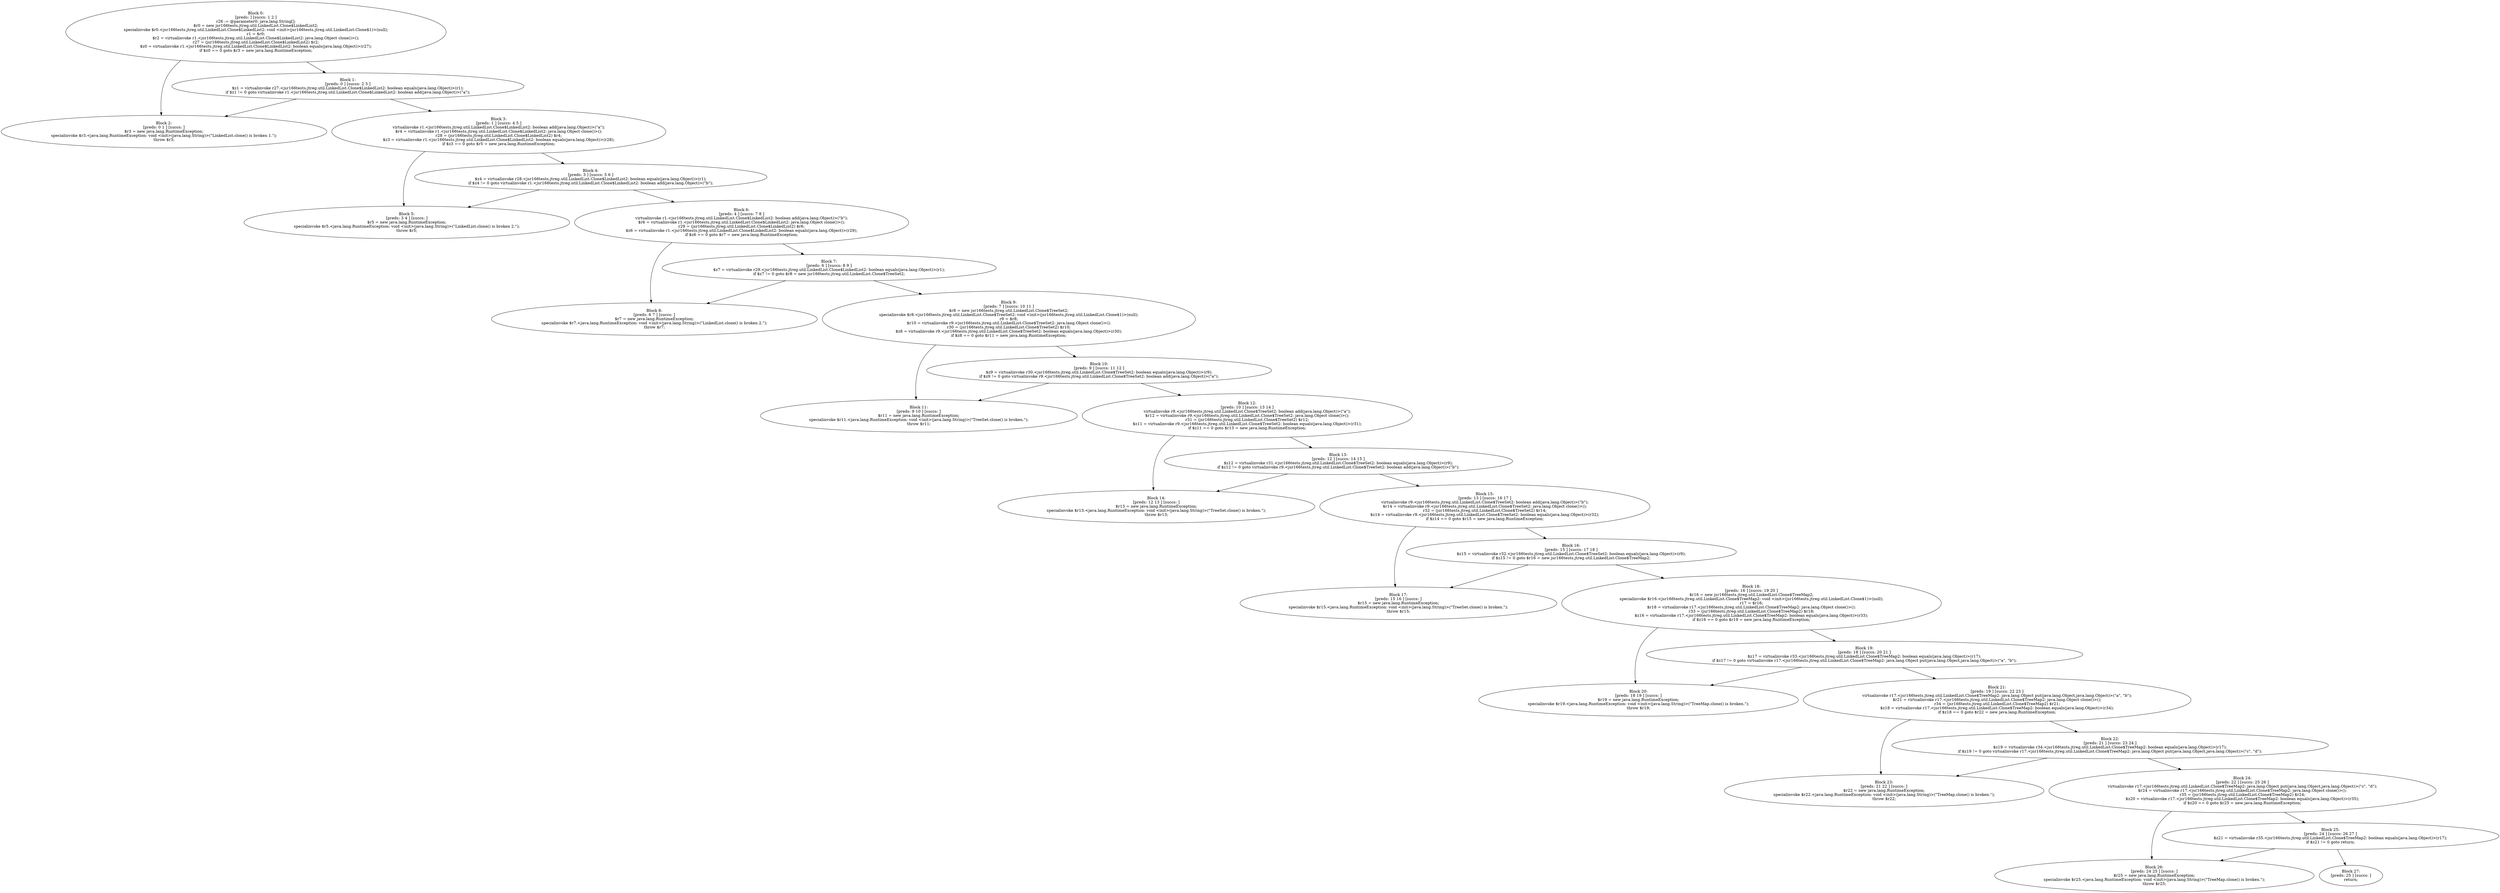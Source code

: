 digraph "unitGraph" {
    "Block 0:
[preds: ] [succs: 1 2 ]
r26 := @parameter0: java.lang.String[];
$r0 = new jsr166tests.jtreg.util.LinkedList.Clone$LinkedList2;
specialinvoke $r0.<jsr166tests.jtreg.util.LinkedList.Clone$LinkedList2: void <init>(jsr166tests.jtreg.util.LinkedList.Clone$1)>(null);
r1 = $r0;
$r2 = virtualinvoke r1.<jsr166tests.jtreg.util.LinkedList.Clone$LinkedList2: java.lang.Object clone()>();
r27 = (jsr166tests.jtreg.util.LinkedList.Clone$LinkedList2) $r2;
$z0 = virtualinvoke r1.<jsr166tests.jtreg.util.LinkedList.Clone$LinkedList2: boolean equals(java.lang.Object)>(r27);
if $z0 == 0 goto $r3 = new java.lang.RuntimeException;
"
    "Block 1:
[preds: 0 ] [succs: 2 3 ]
$z1 = virtualinvoke r27.<jsr166tests.jtreg.util.LinkedList.Clone$LinkedList2: boolean equals(java.lang.Object)>(r1);
if $z1 != 0 goto virtualinvoke r1.<jsr166tests.jtreg.util.LinkedList.Clone$LinkedList2: boolean add(java.lang.Object)>(\"a\");
"
    "Block 2:
[preds: 0 1 ] [succs: ]
$r3 = new java.lang.RuntimeException;
specialinvoke $r3.<java.lang.RuntimeException: void <init>(java.lang.String)>(\"LinkedList.clone() is broken 1.\");
throw $r3;
"
    "Block 3:
[preds: 1 ] [succs: 4 5 ]
virtualinvoke r1.<jsr166tests.jtreg.util.LinkedList.Clone$LinkedList2: boolean add(java.lang.Object)>(\"a\");
$r4 = virtualinvoke r1.<jsr166tests.jtreg.util.LinkedList.Clone$LinkedList2: java.lang.Object clone()>();
r28 = (jsr166tests.jtreg.util.LinkedList.Clone$LinkedList2) $r4;
$z3 = virtualinvoke r1.<jsr166tests.jtreg.util.LinkedList.Clone$LinkedList2: boolean equals(java.lang.Object)>(r28);
if $z3 == 0 goto $r5 = new java.lang.RuntimeException;
"
    "Block 4:
[preds: 3 ] [succs: 5 6 ]
$z4 = virtualinvoke r28.<jsr166tests.jtreg.util.LinkedList.Clone$LinkedList2: boolean equals(java.lang.Object)>(r1);
if $z4 != 0 goto virtualinvoke r1.<jsr166tests.jtreg.util.LinkedList.Clone$LinkedList2: boolean add(java.lang.Object)>(\"b\");
"
    "Block 5:
[preds: 3 4 ] [succs: ]
$r5 = new java.lang.RuntimeException;
specialinvoke $r5.<java.lang.RuntimeException: void <init>(java.lang.String)>(\"LinkedList.clone() is broken 2.\");
throw $r5;
"
    "Block 6:
[preds: 4 ] [succs: 7 8 ]
virtualinvoke r1.<jsr166tests.jtreg.util.LinkedList.Clone$LinkedList2: boolean add(java.lang.Object)>(\"b\");
$r6 = virtualinvoke r1.<jsr166tests.jtreg.util.LinkedList.Clone$LinkedList2: java.lang.Object clone()>();
r29 = (jsr166tests.jtreg.util.LinkedList.Clone$LinkedList2) $r6;
$z6 = virtualinvoke r1.<jsr166tests.jtreg.util.LinkedList.Clone$LinkedList2: boolean equals(java.lang.Object)>(r29);
if $z6 == 0 goto $r7 = new java.lang.RuntimeException;
"
    "Block 7:
[preds: 6 ] [succs: 8 9 ]
$z7 = virtualinvoke r29.<jsr166tests.jtreg.util.LinkedList.Clone$LinkedList2: boolean equals(java.lang.Object)>(r1);
if $z7 != 0 goto $r8 = new jsr166tests.jtreg.util.LinkedList.Clone$TreeSet2;
"
    "Block 8:
[preds: 6 7 ] [succs: ]
$r7 = new java.lang.RuntimeException;
specialinvoke $r7.<java.lang.RuntimeException: void <init>(java.lang.String)>(\"LinkedList.clone() is broken 2.\");
throw $r7;
"
    "Block 9:
[preds: 7 ] [succs: 10 11 ]
$r8 = new jsr166tests.jtreg.util.LinkedList.Clone$TreeSet2;
specialinvoke $r8.<jsr166tests.jtreg.util.LinkedList.Clone$TreeSet2: void <init>(jsr166tests.jtreg.util.LinkedList.Clone$1)>(null);
r9 = $r8;
$r10 = virtualinvoke r9.<jsr166tests.jtreg.util.LinkedList.Clone$TreeSet2: java.lang.Object clone()>();
r30 = (jsr166tests.jtreg.util.LinkedList.Clone$TreeSet2) $r10;
$z8 = virtualinvoke r9.<jsr166tests.jtreg.util.LinkedList.Clone$TreeSet2: boolean equals(java.lang.Object)>(r30);
if $z8 == 0 goto $r11 = new java.lang.RuntimeException;
"
    "Block 10:
[preds: 9 ] [succs: 11 12 ]
$z9 = virtualinvoke r30.<jsr166tests.jtreg.util.LinkedList.Clone$TreeSet2: boolean equals(java.lang.Object)>(r9);
if $z9 != 0 goto virtualinvoke r9.<jsr166tests.jtreg.util.LinkedList.Clone$TreeSet2: boolean add(java.lang.Object)>(\"a\");
"
    "Block 11:
[preds: 9 10 ] [succs: ]
$r11 = new java.lang.RuntimeException;
specialinvoke $r11.<java.lang.RuntimeException: void <init>(java.lang.String)>(\"TreeSet.clone() is broken.\");
throw $r11;
"
    "Block 12:
[preds: 10 ] [succs: 13 14 ]
virtualinvoke r9.<jsr166tests.jtreg.util.LinkedList.Clone$TreeSet2: boolean add(java.lang.Object)>(\"a\");
$r12 = virtualinvoke r9.<jsr166tests.jtreg.util.LinkedList.Clone$TreeSet2: java.lang.Object clone()>();
r31 = (jsr166tests.jtreg.util.LinkedList.Clone$TreeSet2) $r12;
$z11 = virtualinvoke r9.<jsr166tests.jtreg.util.LinkedList.Clone$TreeSet2: boolean equals(java.lang.Object)>(r31);
if $z11 == 0 goto $r13 = new java.lang.RuntimeException;
"
    "Block 13:
[preds: 12 ] [succs: 14 15 ]
$z12 = virtualinvoke r31.<jsr166tests.jtreg.util.LinkedList.Clone$TreeSet2: boolean equals(java.lang.Object)>(r9);
if $z12 != 0 goto virtualinvoke r9.<jsr166tests.jtreg.util.LinkedList.Clone$TreeSet2: boolean add(java.lang.Object)>(\"b\");
"
    "Block 14:
[preds: 12 13 ] [succs: ]
$r13 = new java.lang.RuntimeException;
specialinvoke $r13.<java.lang.RuntimeException: void <init>(java.lang.String)>(\"TreeSet.clone() is broken.\");
throw $r13;
"
    "Block 15:
[preds: 13 ] [succs: 16 17 ]
virtualinvoke r9.<jsr166tests.jtreg.util.LinkedList.Clone$TreeSet2: boolean add(java.lang.Object)>(\"b\");
$r14 = virtualinvoke r9.<jsr166tests.jtreg.util.LinkedList.Clone$TreeSet2: java.lang.Object clone()>();
r32 = (jsr166tests.jtreg.util.LinkedList.Clone$TreeSet2) $r14;
$z14 = virtualinvoke r9.<jsr166tests.jtreg.util.LinkedList.Clone$TreeSet2: boolean equals(java.lang.Object)>(r32);
if $z14 == 0 goto $r15 = new java.lang.RuntimeException;
"
    "Block 16:
[preds: 15 ] [succs: 17 18 ]
$z15 = virtualinvoke r32.<jsr166tests.jtreg.util.LinkedList.Clone$TreeSet2: boolean equals(java.lang.Object)>(r9);
if $z15 != 0 goto $r16 = new jsr166tests.jtreg.util.LinkedList.Clone$TreeMap2;
"
    "Block 17:
[preds: 15 16 ] [succs: ]
$r15 = new java.lang.RuntimeException;
specialinvoke $r15.<java.lang.RuntimeException: void <init>(java.lang.String)>(\"TreeSet.clone() is broken.\");
throw $r15;
"
    "Block 18:
[preds: 16 ] [succs: 19 20 ]
$r16 = new jsr166tests.jtreg.util.LinkedList.Clone$TreeMap2;
specialinvoke $r16.<jsr166tests.jtreg.util.LinkedList.Clone$TreeMap2: void <init>(jsr166tests.jtreg.util.LinkedList.Clone$1)>(null);
r17 = $r16;
$r18 = virtualinvoke r17.<jsr166tests.jtreg.util.LinkedList.Clone$TreeMap2: java.lang.Object clone()>();
r33 = (jsr166tests.jtreg.util.LinkedList.Clone$TreeMap2) $r18;
$z16 = virtualinvoke r17.<jsr166tests.jtreg.util.LinkedList.Clone$TreeMap2: boolean equals(java.lang.Object)>(r33);
if $z16 == 0 goto $r19 = new java.lang.RuntimeException;
"
    "Block 19:
[preds: 18 ] [succs: 20 21 ]
$z17 = virtualinvoke r33.<jsr166tests.jtreg.util.LinkedList.Clone$TreeMap2: boolean equals(java.lang.Object)>(r17);
if $z17 != 0 goto virtualinvoke r17.<jsr166tests.jtreg.util.LinkedList.Clone$TreeMap2: java.lang.Object put(java.lang.Object,java.lang.Object)>(\"a\", \"b\");
"
    "Block 20:
[preds: 18 19 ] [succs: ]
$r19 = new java.lang.RuntimeException;
specialinvoke $r19.<java.lang.RuntimeException: void <init>(java.lang.String)>(\"TreeMap.clone() is broken.\");
throw $r19;
"
    "Block 21:
[preds: 19 ] [succs: 22 23 ]
virtualinvoke r17.<jsr166tests.jtreg.util.LinkedList.Clone$TreeMap2: java.lang.Object put(java.lang.Object,java.lang.Object)>(\"a\", \"b\");
$r21 = virtualinvoke r17.<jsr166tests.jtreg.util.LinkedList.Clone$TreeMap2: java.lang.Object clone()>();
r34 = (jsr166tests.jtreg.util.LinkedList.Clone$TreeMap2) $r21;
$z18 = virtualinvoke r17.<jsr166tests.jtreg.util.LinkedList.Clone$TreeMap2: boolean equals(java.lang.Object)>(r34);
if $z18 == 0 goto $r22 = new java.lang.RuntimeException;
"
    "Block 22:
[preds: 21 ] [succs: 23 24 ]
$z19 = virtualinvoke r34.<jsr166tests.jtreg.util.LinkedList.Clone$TreeMap2: boolean equals(java.lang.Object)>(r17);
if $z19 != 0 goto virtualinvoke r17.<jsr166tests.jtreg.util.LinkedList.Clone$TreeMap2: java.lang.Object put(java.lang.Object,java.lang.Object)>(\"c\", \"d\");
"
    "Block 23:
[preds: 21 22 ] [succs: ]
$r22 = new java.lang.RuntimeException;
specialinvoke $r22.<java.lang.RuntimeException: void <init>(java.lang.String)>(\"TreeMap.clone() is broken.\");
throw $r22;
"
    "Block 24:
[preds: 22 ] [succs: 25 26 ]
virtualinvoke r17.<jsr166tests.jtreg.util.LinkedList.Clone$TreeMap2: java.lang.Object put(java.lang.Object,java.lang.Object)>(\"c\", \"d\");
$r24 = virtualinvoke r17.<jsr166tests.jtreg.util.LinkedList.Clone$TreeMap2: java.lang.Object clone()>();
r35 = (jsr166tests.jtreg.util.LinkedList.Clone$TreeMap2) $r24;
$z20 = virtualinvoke r17.<jsr166tests.jtreg.util.LinkedList.Clone$TreeMap2: boolean equals(java.lang.Object)>(r35);
if $z20 == 0 goto $r25 = new java.lang.RuntimeException;
"
    "Block 25:
[preds: 24 ] [succs: 26 27 ]
$z21 = virtualinvoke r35.<jsr166tests.jtreg.util.LinkedList.Clone$TreeMap2: boolean equals(java.lang.Object)>(r17);
if $z21 != 0 goto return;
"
    "Block 26:
[preds: 24 25 ] [succs: ]
$r25 = new java.lang.RuntimeException;
specialinvoke $r25.<java.lang.RuntimeException: void <init>(java.lang.String)>(\"TreeMap.clone() is broken.\");
throw $r25;
"
    "Block 27:
[preds: 25 ] [succs: ]
return;
"
    "Block 0:
[preds: ] [succs: 1 2 ]
r26 := @parameter0: java.lang.String[];
$r0 = new jsr166tests.jtreg.util.LinkedList.Clone$LinkedList2;
specialinvoke $r0.<jsr166tests.jtreg.util.LinkedList.Clone$LinkedList2: void <init>(jsr166tests.jtreg.util.LinkedList.Clone$1)>(null);
r1 = $r0;
$r2 = virtualinvoke r1.<jsr166tests.jtreg.util.LinkedList.Clone$LinkedList2: java.lang.Object clone()>();
r27 = (jsr166tests.jtreg.util.LinkedList.Clone$LinkedList2) $r2;
$z0 = virtualinvoke r1.<jsr166tests.jtreg.util.LinkedList.Clone$LinkedList2: boolean equals(java.lang.Object)>(r27);
if $z0 == 0 goto $r3 = new java.lang.RuntimeException;
"->"Block 1:
[preds: 0 ] [succs: 2 3 ]
$z1 = virtualinvoke r27.<jsr166tests.jtreg.util.LinkedList.Clone$LinkedList2: boolean equals(java.lang.Object)>(r1);
if $z1 != 0 goto virtualinvoke r1.<jsr166tests.jtreg.util.LinkedList.Clone$LinkedList2: boolean add(java.lang.Object)>(\"a\");
";
    "Block 0:
[preds: ] [succs: 1 2 ]
r26 := @parameter0: java.lang.String[];
$r0 = new jsr166tests.jtreg.util.LinkedList.Clone$LinkedList2;
specialinvoke $r0.<jsr166tests.jtreg.util.LinkedList.Clone$LinkedList2: void <init>(jsr166tests.jtreg.util.LinkedList.Clone$1)>(null);
r1 = $r0;
$r2 = virtualinvoke r1.<jsr166tests.jtreg.util.LinkedList.Clone$LinkedList2: java.lang.Object clone()>();
r27 = (jsr166tests.jtreg.util.LinkedList.Clone$LinkedList2) $r2;
$z0 = virtualinvoke r1.<jsr166tests.jtreg.util.LinkedList.Clone$LinkedList2: boolean equals(java.lang.Object)>(r27);
if $z0 == 0 goto $r3 = new java.lang.RuntimeException;
"->"Block 2:
[preds: 0 1 ] [succs: ]
$r3 = new java.lang.RuntimeException;
specialinvoke $r3.<java.lang.RuntimeException: void <init>(java.lang.String)>(\"LinkedList.clone() is broken 1.\");
throw $r3;
";
    "Block 1:
[preds: 0 ] [succs: 2 3 ]
$z1 = virtualinvoke r27.<jsr166tests.jtreg.util.LinkedList.Clone$LinkedList2: boolean equals(java.lang.Object)>(r1);
if $z1 != 0 goto virtualinvoke r1.<jsr166tests.jtreg.util.LinkedList.Clone$LinkedList2: boolean add(java.lang.Object)>(\"a\");
"->"Block 2:
[preds: 0 1 ] [succs: ]
$r3 = new java.lang.RuntimeException;
specialinvoke $r3.<java.lang.RuntimeException: void <init>(java.lang.String)>(\"LinkedList.clone() is broken 1.\");
throw $r3;
";
    "Block 1:
[preds: 0 ] [succs: 2 3 ]
$z1 = virtualinvoke r27.<jsr166tests.jtreg.util.LinkedList.Clone$LinkedList2: boolean equals(java.lang.Object)>(r1);
if $z1 != 0 goto virtualinvoke r1.<jsr166tests.jtreg.util.LinkedList.Clone$LinkedList2: boolean add(java.lang.Object)>(\"a\");
"->"Block 3:
[preds: 1 ] [succs: 4 5 ]
virtualinvoke r1.<jsr166tests.jtreg.util.LinkedList.Clone$LinkedList2: boolean add(java.lang.Object)>(\"a\");
$r4 = virtualinvoke r1.<jsr166tests.jtreg.util.LinkedList.Clone$LinkedList2: java.lang.Object clone()>();
r28 = (jsr166tests.jtreg.util.LinkedList.Clone$LinkedList2) $r4;
$z3 = virtualinvoke r1.<jsr166tests.jtreg.util.LinkedList.Clone$LinkedList2: boolean equals(java.lang.Object)>(r28);
if $z3 == 0 goto $r5 = new java.lang.RuntimeException;
";
    "Block 3:
[preds: 1 ] [succs: 4 5 ]
virtualinvoke r1.<jsr166tests.jtreg.util.LinkedList.Clone$LinkedList2: boolean add(java.lang.Object)>(\"a\");
$r4 = virtualinvoke r1.<jsr166tests.jtreg.util.LinkedList.Clone$LinkedList2: java.lang.Object clone()>();
r28 = (jsr166tests.jtreg.util.LinkedList.Clone$LinkedList2) $r4;
$z3 = virtualinvoke r1.<jsr166tests.jtreg.util.LinkedList.Clone$LinkedList2: boolean equals(java.lang.Object)>(r28);
if $z3 == 0 goto $r5 = new java.lang.RuntimeException;
"->"Block 4:
[preds: 3 ] [succs: 5 6 ]
$z4 = virtualinvoke r28.<jsr166tests.jtreg.util.LinkedList.Clone$LinkedList2: boolean equals(java.lang.Object)>(r1);
if $z4 != 0 goto virtualinvoke r1.<jsr166tests.jtreg.util.LinkedList.Clone$LinkedList2: boolean add(java.lang.Object)>(\"b\");
";
    "Block 3:
[preds: 1 ] [succs: 4 5 ]
virtualinvoke r1.<jsr166tests.jtreg.util.LinkedList.Clone$LinkedList2: boolean add(java.lang.Object)>(\"a\");
$r4 = virtualinvoke r1.<jsr166tests.jtreg.util.LinkedList.Clone$LinkedList2: java.lang.Object clone()>();
r28 = (jsr166tests.jtreg.util.LinkedList.Clone$LinkedList2) $r4;
$z3 = virtualinvoke r1.<jsr166tests.jtreg.util.LinkedList.Clone$LinkedList2: boolean equals(java.lang.Object)>(r28);
if $z3 == 0 goto $r5 = new java.lang.RuntimeException;
"->"Block 5:
[preds: 3 4 ] [succs: ]
$r5 = new java.lang.RuntimeException;
specialinvoke $r5.<java.lang.RuntimeException: void <init>(java.lang.String)>(\"LinkedList.clone() is broken 2.\");
throw $r5;
";
    "Block 4:
[preds: 3 ] [succs: 5 6 ]
$z4 = virtualinvoke r28.<jsr166tests.jtreg.util.LinkedList.Clone$LinkedList2: boolean equals(java.lang.Object)>(r1);
if $z4 != 0 goto virtualinvoke r1.<jsr166tests.jtreg.util.LinkedList.Clone$LinkedList2: boolean add(java.lang.Object)>(\"b\");
"->"Block 5:
[preds: 3 4 ] [succs: ]
$r5 = new java.lang.RuntimeException;
specialinvoke $r5.<java.lang.RuntimeException: void <init>(java.lang.String)>(\"LinkedList.clone() is broken 2.\");
throw $r5;
";
    "Block 4:
[preds: 3 ] [succs: 5 6 ]
$z4 = virtualinvoke r28.<jsr166tests.jtreg.util.LinkedList.Clone$LinkedList2: boolean equals(java.lang.Object)>(r1);
if $z4 != 0 goto virtualinvoke r1.<jsr166tests.jtreg.util.LinkedList.Clone$LinkedList2: boolean add(java.lang.Object)>(\"b\");
"->"Block 6:
[preds: 4 ] [succs: 7 8 ]
virtualinvoke r1.<jsr166tests.jtreg.util.LinkedList.Clone$LinkedList2: boolean add(java.lang.Object)>(\"b\");
$r6 = virtualinvoke r1.<jsr166tests.jtreg.util.LinkedList.Clone$LinkedList2: java.lang.Object clone()>();
r29 = (jsr166tests.jtreg.util.LinkedList.Clone$LinkedList2) $r6;
$z6 = virtualinvoke r1.<jsr166tests.jtreg.util.LinkedList.Clone$LinkedList2: boolean equals(java.lang.Object)>(r29);
if $z6 == 0 goto $r7 = new java.lang.RuntimeException;
";
    "Block 6:
[preds: 4 ] [succs: 7 8 ]
virtualinvoke r1.<jsr166tests.jtreg.util.LinkedList.Clone$LinkedList2: boolean add(java.lang.Object)>(\"b\");
$r6 = virtualinvoke r1.<jsr166tests.jtreg.util.LinkedList.Clone$LinkedList2: java.lang.Object clone()>();
r29 = (jsr166tests.jtreg.util.LinkedList.Clone$LinkedList2) $r6;
$z6 = virtualinvoke r1.<jsr166tests.jtreg.util.LinkedList.Clone$LinkedList2: boolean equals(java.lang.Object)>(r29);
if $z6 == 0 goto $r7 = new java.lang.RuntimeException;
"->"Block 7:
[preds: 6 ] [succs: 8 9 ]
$z7 = virtualinvoke r29.<jsr166tests.jtreg.util.LinkedList.Clone$LinkedList2: boolean equals(java.lang.Object)>(r1);
if $z7 != 0 goto $r8 = new jsr166tests.jtreg.util.LinkedList.Clone$TreeSet2;
";
    "Block 6:
[preds: 4 ] [succs: 7 8 ]
virtualinvoke r1.<jsr166tests.jtreg.util.LinkedList.Clone$LinkedList2: boolean add(java.lang.Object)>(\"b\");
$r6 = virtualinvoke r1.<jsr166tests.jtreg.util.LinkedList.Clone$LinkedList2: java.lang.Object clone()>();
r29 = (jsr166tests.jtreg.util.LinkedList.Clone$LinkedList2) $r6;
$z6 = virtualinvoke r1.<jsr166tests.jtreg.util.LinkedList.Clone$LinkedList2: boolean equals(java.lang.Object)>(r29);
if $z6 == 0 goto $r7 = new java.lang.RuntimeException;
"->"Block 8:
[preds: 6 7 ] [succs: ]
$r7 = new java.lang.RuntimeException;
specialinvoke $r7.<java.lang.RuntimeException: void <init>(java.lang.String)>(\"LinkedList.clone() is broken 2.\");
throw $r7;
";
    "Block 7:
[preds: 6 ] [succs: 8 9 ]
$z7 = virtualinvoke r29.<jsr166tests.jtreg.util.LinkedList.Clone$LinkedList2: boolean equals(java.lang.Object)>(r1);
if $z7 != 0 goto $r8 = new jsr166tests.jtreg.util.LinkedList.Clone$TreeSet2;
"->"Block 8:
[preds: 6 7 ] [succs: ]
$r7 = new java.lang.RuntimeException;
specialinvoke $r7.<java.lang.RuntimeException: void <init>(java.lang.String)>(\"LinkedList.clone() is broken 2.\");
throw $r7;
";
    "Block 7:
[preds: 6 ] [succs: 8 9 ]
$z7 = virtualinvoke r29.<jsr166tests.jtreg.util.LinkedList.Clone$LinkedList2: boolean equals(java.lang.Object)>(r1);
if $z7 != 0 goto $r8 = new jsr166tests.jtreg.util.LinkedList.Clone$TreeSet2;
"->"Block 9:
[preds: 7 ] [succs: 10 11 ]
$r8 = new jsr166tests.jtreg.util.LinkedList.Clone$TreeSet2;
specialinvoke $r8.<jsr166tests.jtreg.util.LinkedList.Clone$TreeSet2: void <init>(jsr166tests.jtreg.util.LinkedList.Clone$1)>(null);
r9 = $r8;
$r10 = virtualinvoke r9.<jsr166tests.jtreg.util.LinkedList.Clone$TreeSet2: java.lang.Object clone()>();
r30 = (jsr166tests.jtreg.util.LinkedList.Clone$TreeSet2) $r10;
$z8 = virtualinvoke r9.<jsr166tests.jtreg.util.LinkedList.Clone$TreeSet2: boolean equals(java.lang.Object)>(r30);
if $z8 == 0 goto $r11 = new java.lang.RuntimeException;
";
    "Block 9:
[preds: 7 ] [succs: 10 11 ]
$r8 = new jsr166tests.jtreg.util.LinkedList.Clone$TreeSet2;
specialinvoke $r8.<jsr166tests.jtreg.util.LinkedList.Clone$TreeSet2: void <init>(jsr166tests.jtreg.util.LinkedList.Clone$1)>(null);
r9 = $r8;
$r10 = virtualinvoke r9.<jsr166tests.jtreg.util.LinkedList.Clone$TreeSet2: java.lang.Object clone()>();
r30 = (jsr166tests.jtreg.util.LinkedList.Clone$TreeSet2) $r10;
$z8 = virtualinvoke r9.<jsr166tests.jtreg.util.LinkedList.Clone$TreeSet2: boolean equals(java.lang.Object)>(r30);
if $z8 == 0 goto $r11 = new java.lang.RuntimeException;
"->"Block 10:
[preds: 9 ] [succs: 11 12 ]
$z9 = virtualinvoke r30.<jsr166tests.jtreg.util.LinkedList.Clone$TreeSet2: boolean equals(java.lang.Object)>(r9);
if $z9 != 0 goto virtualinvoke r9.<jsr166tests.jtreg.util.LinkedList.Clone$TreeSet2: boolean add(java.lang.Object)>(\"a\");
";
    "Block 9:
[preds: 7 ] [succs: 10 11 ]
$r8 = new jsr166tests.jtreg.util.LinkedList.Clone$TreeSet2;
specialinvoke $r8.<jsr166tests.jtreg.util.LinkedList.Clone$TreeSet2: void <init>(jsr166tests.jtreg.util.LinkedList.Clone$1)>(null);
r9 = $r8;
$r10 = virtualinvoke r9.<jsr166tests.jtreg.util.LinkedList.Clone$TreeSet2: java.lang.Object clone()>();
r30 = (jsr166tests.jtreg.util.LinkedList.Clone$TreeSet2) $r10;
$z8 = virtualinvoke r9.<jsr166tests.jtreg.util.LinkedList.Clone$TreeSet2: boolean equals(java.lang.Object)>(r30);
if $z8 == 0 goto $r11 = new java.lang.RuntimeException;
"->"Block 11:
[preds: 9 10 ] [succs: ]
$r11 = new java.lang.RuntimeException;
specialinvoke $r11.<java.lang.RuntimeException: void <init>(java.lang.String)>(\"TreeSet.clone() is broken.\");
throw $r11;
";
    "Block 10:
[preds: 9 ] [succs: 11 12 ]
$z9 = virtualinvoke r30.<jsr166tests.jtreg.util.LinkedList.Clone$TreeSet2: boolean equals(java.lang.Object)>(r9);
if $z9 != 0 goto virtualinvoke r9.<jsr166tests.jtreg.util.LinkedList.Clone$TreeSet2: boolean add(java.lang.Object)>(\"a\");
"->"Block 11:
[preds: 9 10 ] [succs: ]
$r11 = new java.lang.RuntimeException;
specialinvoke $r11.<java.lang.RuntimeException: void <init>(java.lang.String)>(\"TreeSet.clone() is broken.\");
throw $r11;
";
    "Block 10:
[preds: 9 ] [succs: 11 12 ]
$z9 = virtualinvoke r30.<jsr166tests.jtreg.util.LinkedList.Clone$TreeSet2: boolean equals(java.lang.Object)>(r9);
if $z9 != 0 goto virtualinvoke r9.<jsr166tests.jtreg.util.LinkedList.Clone$TreeSet2: boolean add(java.lang.Object)>(\"a\");
"->"Block 12:
[preds: 10 ] [succs: 13 14 ]
virtualinvoke r9.<jsr166tests.jtreg.util.LinkedList.Clone$TreeSet2: boolean add(java.lang.Object)>(\"a\");
$r12 = virtualinvoke r9.<jsr166tests.jtreg.util.LinkedList.Clone$TreeSet2: java.lang.Object clone()>();
r31 = (jsr166tests.jtreg.util.LinkedList.Clone$TreeSet2) $r12;
$z11 = virtualinvoke r9.<jsr166tests.jtreg.util.LinkedList.Clone$TreeSet2: boolean equals(java.lang.Object)>(r31);
if $z11 == 0 goto $r13 = new java.lang.RuntimeException;
";
    "Block 12:
[preds: 10 ] [succs: 13 14 ]
virtualinvoke r9.<jsr166tests.jtreg.util.LinkedList.Clone$TreeSet2: boolean add(java.lang.Object)>(\"a\");
$r12 = virtualinvoke r9.<jsr166tests.jtreg.util.LinkedList.Clone$TreeSet2: java.lang.Object clone()>();
r31 = (jsr166tests.jtreg.util.LinkedList.Clone$TreeSet2) $r12;
$z11 = virtualinvoke r9.<jsr166tests.jtreg.util.LinkedList.Clone$TreeSet2: boolean equals(java.lang.Object)>(r31);
if $z11 == 0 goto $r13 = new java.lang.RuntimeException;
"->"Block 13:
[preds: 12 ] [succs: 14 15 ]
$z12 = virtualinvoke r31.<jsr166tests.jtreg.util.LinkedList.Clone$TreeSet2: boolean equals(java.lang.Object)>(r9);
if $z12 != 0 goto virtualinvoke r9.<jsr166tests.jtreg.util.LinkedList.Clone$TreeSet2: boolean add(java.lang.Object)>(\"b\");
";
    "Block 12:
[preds: 10 ] [succs: 13 14 ]
virtualinvoke r9.<jsr166tests.jtreg.util.LinkedList.Clone$TreeSet2: boolean add(java.lang.Object)>(\"a\");
$r12 = virtualinvoke r9.<jsr166tests.jtreg.util.LinkedList.Clone$TreeSet2: java.lang.Object clone()>();
r31 = (jsr166tests.jtreg.util.LinkedList.Clone$TreeSet2) $r12;
$z11 = virtualinvoke r9.<jsr166tests.jtreg.util.LinkedList.Clone$TreeSet2: boolean equals(java.lang.Object)>(r31);
if $z11 == 0 goto $r13 = new java.lang.RuntimeException;
"->"Block 14:
[preds: 12 13 ] [succs: ]
$r13 = new java.lang.RuntimeException;
specialinvoke $r13.<java.lang.RuntimeException: void <init>(java.lang.String)>(\"TreeSet.clone() is broken.\");
throw $r13;
";
    "Block 13:
[preds: 12 ] [succs: 14 15 ]
$z12 = virtualinvoke r31.<jsr166tests.jtreg.util.LinkedList.Clone$TreeSet2: boolean equals(java.lang.Object)>(r9);
if $z12 != 0 goto virtualinvoke r9.<jsr166tests.jtreg.util.LinkedList.Clone$TreeSet2: boolean add(java.lang.Object)>(\"b\");
"->"Block 14:
[preds: 12 13 ] [succs: ]
$r13 = new java.lang.RuntimeException;
specialinvoke $r13.<java.lang.RuntimeException: void <init>(java.lang.String)>(\"TreeSet.clone() is broken.\");
throw $r13;
";
    "Block 13:
[preds: 12 ] [succs: 14 15 ]
$z12 = virtualinvoke r31.<jsr166tests.jtreg.util.LinkedList.Clone$TreeSet2: boolean equals(java.lang.Object)>(r9);
if $z12 != 0 goto virtualinvoke r9.<jsr166tests.jtreg.util.LinkedList.Clone$TreeSet2: boolean add(java.lang.Object)>(\"b\");
"->"Block 15:
[preds: 13 ] [succs: 16 17 ]
virtualinvoke r9.<jsr166tests.jtreg.util.LinkedList.Clone$TreeSet2: boolean add(java.lang.Object)>(\"b\");
$r14 = virtualinvoke r9.<jsr166tests.jtreg.util.LinkedList.Clone$TreeSet2: java.lang.Object clone()>();
r32 = (jsr166tests.jtreg.util.LinkedList.Clone$TreeSet2) $r14;
$z14 = virtualinvoke r9.<jsr166tests.jtreg.util.LinkedList.Clone$TreeSet2: boolean equals(java.lang.Object)>(r32);
if $z14 == 0 goto $r15 = new java.lang.RuntimeException;
";
    "Block 15:
[preds: 13 ] [succs: 16 17 ]
virtualinvoke r9.<jsr166tests.jtreg.util.LinkedList.Clone$TreeSet2: boolean add(java.lang.Object)>(\"b\");
$r14 = virtualinvoke r9.<jsr166tests.jtreg.util.LinkedList.Clone$TreeSet2: java.lang.Object clone()>();
r32 = (jsr166tests.jtreg.util.LinkedList.Clone$TreeSet2) $r14;
$z14 = virtualinvoke r9.<jsr166tests.jtreg.util.LinkedList.Clone$TreeSet2: boolean equals(java.lang.Object)>(r32);
if $z14 == 0 goto $r15 = new java.lang.RuntimeException;
"->"Block 16:
[preds: 15 ] [succs: 17 18 ]
$z15 = virtualinvoke r32.<jsr166tests.jtreg.util.LinkedList.Clone$TreeSet2: boolean equals(java.lang.Object)>(r9);
if $z15 != 0 goto $r16 = new jsr166tests.jtreg.util.LinkedList.Clone$TreeMap2;
";
    "Block 15:
[preds: 13 ] [succs: 16 17 ]
virtualinvoke r9.<jsr166tests.jtreg.util.LinkedList.Clone$TreeSet2: boolean add(java.lang.Object)>(\"b\");
$r14 = virtualinvoke r9.<jsr166tests.jtreg.util.LinkedList.Clone$TreeSet2: java.lang.Object clone()>();
r32 = (jsr166tests.jtreg.util.LinkedList.Clone$TreeSet2) $r14;
$z14 = virtualinvoke r9.<jsr166tests.jtreg.util.LinkedList.Clone$TreeSet2: boolean equals(java.lang.Object)>(r32);
if $z14 == 0 goto $r15 = new java.lang.RuntimeException;
"->"Block 17:
[preds: 15 16 ] [succs: ]
$r15 = new java.lang.RuntimeException;
specialinvoke $r15.<java.lang.RuntimeException: void <init>(java.lang.String)>(\"TreeSet.clone() is broken.\");
throw $r15;
";
    "Block 16:
[preds: 15 ] [succs: 17 18 ]
$z15 = virtualinvoke r32.<jsr166tests.jtreg.util.LinkedList.Clone$TreeSet2: boolean equals(java.lang.Object)>(r9);
if $z15 != 0 goto $r16 = new jsr166tests.jtreg.util.LinkedList.Clone$TreeMap2;
"->"Block 17:
[preds: 15 16 ] [succs: ]
$r15 = new java.lang.RuntimeException;
specialinvoke $r15.<java.lang.RuntimeException: void <init>(java.lang.String)>(\"TreeSet.clone() is broken.\");
throw $r15;
";
    "Block 16:
[preds: 15 ] [succs: 17 18 ]
$z15 = virtualinvoke r32.<jsr166tests.jtreg.util.LinkedList.Clone$TreeSet2: boolean equals(java.lang.Object)>(r9);
if $z15 != 0 goto $r16 = new jsr166tests.jtreg.util.LinkedList.Clone$TreeMap2;
"->"Block 18:
[preds: 16 ] [succs: 19 20 ]
$r16 = new jsr166tests.jtreg.util.LinkedList.Clone$TreeMap2;
specialinvoke $r16.<jsr166tests.jtreg.util.LinkedList.Clone$TreeMap2: void <init>(jsr166tests.jtreg.util.LinkedList.Clone$1)>(null);
r17 = $r16;
$r18 = virtualinvoke r17.<jsr166tests.jtreg.util.LinkedList.Clone$TreeMap2: java.lang.Object clone()>();
r33 = (jsr166tests.jtreg.util.LinkedList.Clone$TreeMap2) $r18;
$z16 = virtualinvoke r17.<jsr166tests.jtreg.util.LinkedList.Clone$TreeMap2: boolean equals(java.lang.Object)>(r33);
if $z16 == 0 goto $r19 = new java.lang.RuntimeException;
";
    "Block 18:
[preds: 16 ] [succs: 19 20 ]
$r16 = new jsr166tests.jtreg.util.LinkedList.Clone$TreeMap2;
specialinvoke $r16.<jsr166tests.jtreg.util.LinkedList.Clone$TreeMap2: void <init>(jsr166tests.jtreg.util.LinkedList.Clone$1)>(null);
r17 = $r16;
$r18 = virtualinvoke r17.<jsr166tests.jtreg.util.LinkedList.Clone$TreeMap2: java.lang.Object clone()>();
r33 = (jsr166tests.jtreg.util.LinkedList.Clone$TreeMap2) $r18;
$z16 = virtualinvoke r17.<jsr166tests.jtreg.util.LinkedList.Clone$TreeMap2: boolean equals(java.lang.Object)>(r33);
if $z16 == 0 goto $r19 = new java.lang.RuntimeException;
"->"Block 19:
[preds: 18 ] [succs: 20 21 ]
$z17 = virtualinvoke r33.<jsr166tests.jtreg.util.LinkedList.Clone$TreeMap2: boolean equals(java.lang.Object)>(r17);
if $z17 != 0 goto virtualinvoke r17.<jsr166tests.jtreg.util.LinkedList.Clone$TreeMap2: java.lang.Object put(java.lang.Object,java.lang.Object)>(\"a\", \"b\");
";
    "Block 18:
[preds: 16 ] [succs: 19 20 ]
$r16 = new jsr166tests.jtreg.util.LinkedList.Clone$TreeMap2;
specialinvoke $r16.<jsr166tests.jtreg.util.LinkedList.Clone$TreeMap2: void <init>(jsr166tests.jtreg.util.LinkedList.Clone$1)>(null);
r17 = $r16;
$r18 = virtualinvoke r17.<jsr166tests.jtreg.util.LinkedList.Clone$TreeMap2: java.lang.Object clone()>();
r33 = (jsr166tests.jtreg.util.LinkedList.Clone$TreeMap2) $r18;
$z16 = virtualinvoke r17.<jsr166tests.jtreg.util.LinkedList.Clone$TreeMap2: boolean equals(java.lang.Object)>(r33);
if $z16 == 0 goto $r19 = new java.lang.RuntimeException;
"->"Block 20:
[preds: 18 19 ] [succs: ]
$r19 = new java.lang.RuntimeException;
specialinvoke $r19.<java.lang.RuntimeException: void <init>(java.lang.String)>(\"TreeMap.clone() is broken.\");
throw $r19;
";
    "Block 19:
[preds: 18 ] [succs: 20 21 ]
$z17 = virtualinvoke r33.<jsr166tests.jtreg.util.LinkedList.Clone$TreeMap2: boolean equals(java.lang.Object)>(r17);
if $z17 != 0 goto virtualinvoke r17.<jsr166tests.jtreg.util.LinkedList.Clone$TreeMap2: java.lang.Object put(java.lang.Object,java.lang.Object)>(\"a\", \"b\");
"->"Block 20:
[preds: 18 19 ] [succs: ]
$r19 = new java.lang.RuntimeException;
specialinvoke $r19.<java.lang.RuntimeException: void <init>(java.lang.String)>(\"TreeMap.clone() is broken.\");
throw $r19;
";
    "Block 19:
[preds: 18 ] [succs: 20 21 ]
$z17 = virtualinvoke r33.<jsr166tests.jtreg.util.LinkedList.Clone$TreeMap2: boolean equals(java.lang.Object)>(r17);
if $z17 != 0 goto virtualinvoke r17.<jsr166tests.jtreg.util.LinkedList.Clone$TreeMap2: java.lang.Object put(java.lang.Object,java.lang.Object)>(\"a\", \"b\");
"->"Block 21:
[preds: 19 ] [succs: 22 23 ]
virtualinvoke r17.<jsr166tests.jtreg.util.LinkedList.Clone$TreeMap2: java.lang.Object put(java.lang.Object,java.lang.Object)>(\"a\", \"b\");
$r21 = virtualinvoke r17.<jsr166tests.jtreg.util.LinkedList.Clone$TreeMap2: java.lang.Object clone()>();
r34 = (jsr166tests.jtreg.util.LinkedList.Clone$TreeMap2) $r21;
$z18 = virtualinvoke r17.<jsr166tests.jtreg.util.LinkedList.Clone$TreeMap2: boolean equals(java.lang.Object)>(r34);
if $z18 == 0 goto $r22 = new java.lang.RuntimeException;
";
    "Block 21:
[preds: 19 ] [succs: 22 23 ]
virtualinvoke r17.<jsr166tests.jtreg.util.LinkedList.Clone$TreeMap2: java.lang.Object put(java.lang.Object,java.lang.Object)>(\"a\", \"b\");
$r21 = virtualinvoke r17.<jsr166tests.jtreg.util.LinkedList.Clone$TreeMap2: java.lang.Object clone()>();
r34 = (jsr166tests.jtreg.util.LinkedList.Clone$TreeMap2) $r21;
$z18 = virtualinvoke r17.<jsr166tests.jtreg.util.LinkedList.Clone$TreeMap2: boolean equals(java.lang.Object)>(r34);
if $z18 == 0 goto $r22 = new java.lang.RuntimeException;
"->"Block 22:
[preds: 21 ] [succs: 23 24 ]
$z19 = virtualinvoke r34.<jsr166tests.jtreg.util.LinkedList.Clone$TreeMap2: boolean equals(java.lang.Object)>(r17);
if $z19 != 0 goto virtualinvoke r17.<jsr166tests.jtreg.util.LinkedList.Clone$TreeMap2: java.lang.Object put(java.lang.Object,java.lang.Object)>(\"c\", \"d\");
";
    "Block 21:
[preds: 19 ] [succs: 22 23 ]
virtualinvoke r17.<jsr166tests.jtreg.util.LinkedList.Clone$TreeMap2: java.lang.Object put(java.lang.Object,java.lang.Object)>(\"a\", \"b\");
$r21 = virtualinvoke r17.<jsr166tests.jtreg.util.LinkedList.Clone$TreeMap2: java.lang.Object clone()>();
r34 = (jsr166tests.jtreg.util.LinkedList.Clone$TreeMap2) $r21;
$z18 = virtualinvoke r17.<jsr166tests.jtreg.util.LinkedList.Clone$TreeMap2: boolean equals(java.lang.Object)>(r34);
if $z18 == 0 goto $r22 = new java.lang.RuntimeException;
"->"Block 23:
[preds: 21 22 ] [succs: ]
$r22 = new java.lang.RuntimeException;
specialinvoke $r22.<java.lang.RuntimeException: void <init>(java.lang.String)>(\"TreeMap.clone() is broken.\");
throw $r22;
";
    "Block 22:
[preds: 21 ] [succs: 23 24 ]
$z19 = virtualinvoke r34.<jsr166tests.jtreg.util.LinkedList.Clone$TreeMap2: boolean equals(java.lang.Object)>(r17);
if $z19 != 0 goto virtualinvoke r17.<jsr166tests.jtreg.util.LinkedList.Clone$TreeMap2: java.lang.Object put(java.lang.Object,java.lang.Object)>(\"c\", \"d\");
"->"Block 23:
[preds: 21 22 ] [succs: ]
$r22 = new java.lang.RuntimeException;
specialinvoke $r22.<java.lang.RuntimeException: void <init>(java.lang.String)>(\"TreeMap.clone() is broken.\");
throw $r22;
";
    "Block 22:
[preds: 21 ] [succs: 23 24 ]
$z19 = virtualinvoke r34.<jsr166tests.jtreg.util.LinkedList.Clone$TreeMap2: boolean equals(java.lang.Object)>(r17);
if $z19 != 0 goto virtualinvoke r17.<jsr166tests.jtreg.util.LinkedList.Clone$TreeMap2: java.lang.Object put(java.lang.Object,java.lang.Object)>(\"c\", \"d\");
"->"Block 24:
[preds: 22 ] [succs: 25 26 ]
virtualinvoke r17.<jsr166tests.jtreg.util.LinkedList.Clone$TreeMap2: java.lang.Object put(java.lang.Object,java.lang.Object)>(\"c\", \"d\");
$r24 = virtualinvoke r17.<jsr166tests.jtreg.util.LinkedList.Clone$TreeMap2: java.lang.Object clone()>();
r35 = (jsr166tests.jtreg.util.LinkedList.Clone$TreeMap2) $r24;
$z20 = virtualinvoke r17.<jsr166tests.jtreg.util.LinkedList.Clone$TreeMap2: boolean equals(java.lang.Object)>(r35);
if $z20 == 0 goto $r25 = new java.lang.RuntimeException;
";
    "Block 24:
[preds: 22 ] [succs: 25 26 ]
virtualinvoke r17.<jsr166tests.jtreg.util.LinkedList.Clone$TreeMap2: java.lang.Object put(java.lang.Object,java.lang.Object)>(\"c\", \"d\");
$r24 = virtualinvoke r17.<jsr166tests.jtreg.util.LinkedList.Clone$TreeMap2: java.lang.Object clone()>();
r35 = (jsr166tests.jtreg.util.LinkedList.Clone$TreeMap2) $r24;
$z20 = virtualinvoke r17.<jsr166tests.jtreg.util.LinkedList.Clone$TreeMap2: boolean equals(java.lang.Object)>(r35);
if $z20 == 0 goto $r25 = new java.lang.RuntimeException;
"->"Block 25:
[preds: 24 ] [succs: 26 27 ]
$z21 = virtualinvoke r35.<jsr166tests.jtreg.util.LinkedList.Clone$TreeMap2: boolean equals(java.lang.Object)>(r17);
if $z21 != 0 goto return;
";
    "Block 24:
[preds: 22 ] [succs: 25 26 ]
virtualinvoke r17.<jsr166tests.jtreg.util.LinkedList.Clone$TreeMap2: java.lang.Object put(java.lang.Object,java.lang.Object)>(\"c\", \"d\");
$r24 = virtualinvoke r17.<jsr166tests.jtreg.util.LinkedList.Clone$TreeMap2: java.lang.Object clone()>();
r35 = (jsr166tests.jtreg.util.LinkedList.Clone$TreeMap2) $r24;
$z20 = virtualinvoke r17.<jsr166tests.jtreg.util.LinkedList.Clone$TreeMap2: boolean equals(java.lang.Object)>(r35);
if $z20 == 0 goto $r25 = new java.lang.RuntimeException;
"->"Block 26:
[preds: 24 25 ] [succs: ]
$r25 = new java.lang.RuntimeException;
specialinvoke $r25.<java.lang.RuntimeException: void <init>(java.lang.String)>(\"TreeMap.clone() is broken.\");
throw $r25;
";
    "Block 25:
[preds: 24 ] [succs: 26 27 ]
$z21 = virtualinvoke r35.<jsr166tests.jtreg.util.LinkedList.Clone$TreeMap2: boolean equals(java.lang.Object)>(r17);
if $z21 != 0 goto return;
"->"Block 26:
[preds: 24 25 ] [succs: ]
$r25 = new java.lang.RuntimeException;
specialinvoke $r25.<java.lang.RuntimeException: void <init>(java.lang.String)>(\"TreeMap.clone() is broken.\");
throw $r25;
";
    "Block 25:
[preds: 24 ] [succs: 26 27 ]
$z21 = virtualinvoke r35.<jsr166tests.jtreg.util.LinkedList.Clone$TreeMap2: boolean equals(java.lang.Object)>(r17);
if $z21 != 0 goto return;
"->"Block 27:
[preds: 25 ] [succs: ]
return;
";
}
